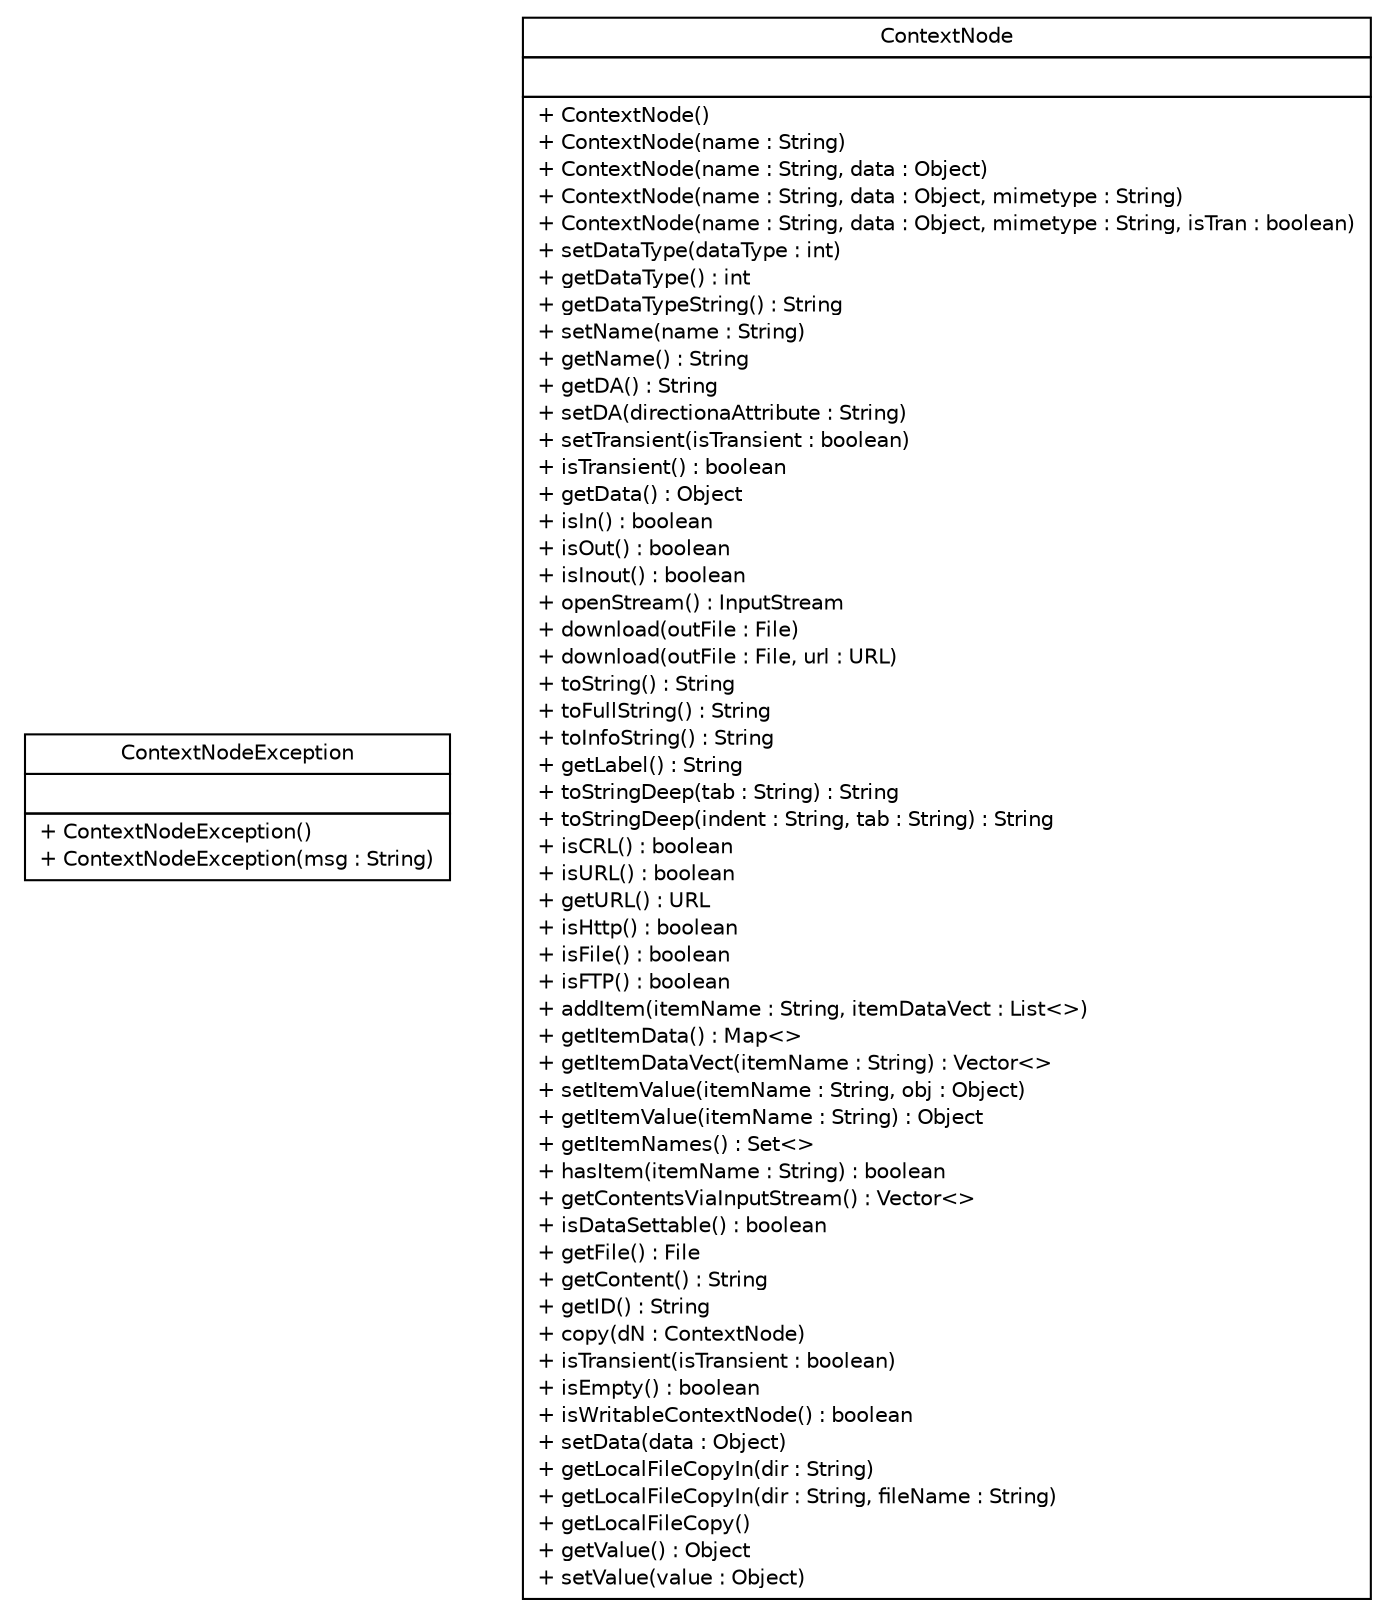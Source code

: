 #!/usr/local/bin/dot
#
# Class diagram 
# Generated by UMLGraph version R5_6 (http://www.umlgraph.org/)
#

digraph G {
	edge [fontname="Helvetica",fontsize=10,labelfontname="Helvetica",labelfontsize=10];
	node [fontname="Helvetica",fontsize=10,shape=plaintext];
	nodesep=0.25;
	ranksep=0.5;
	// sorcer.core.context.node.ContextNodeException
	c4142 [label=<<table title="sorcer.core.context.node.ContextNodeException" border="0" cellborder="1" cellspacing="0" cellpadding="2" port="p" href="./ContextNodeException.html">
		<tr><td><table border="0" cellspacing="0" cellpadding="1">
<tr><td align="center" balign="center"> ContextNodeException </td></tr>
		</table></td></tr>
		<tr><td><table border="0" cellspacing="0" cellpadding="1">
<tr><td align="left" balign="left">  </td></tr>
		</table></td></tr>
		<tr><td><table border="0" cellspacing="0" cellpadding="1">
<tr><td align="left" balign="left"> + ContextNodeException() </td></tr>
<tr><td align="left" balign="left"> + ContextNodeException(msg : String) </td></tr>
		</table></td></tr>
		</table>>, URL="./ContextNodeException.html", fontname="Helvetica", fontcolor="black", fontsize=10.0];
	// sorcer.core.context.node.ContextNode
	c4143 [label=<<table title="sorcer.core.context.node.ContextNode" border="0" cellborder="1" cellspacing="0" cellpadding="2" port="p" href="./ContextNode.html">
		<tr><td><table border="0" cellspacing="0" cellpadding="1">
<tr><td align="center" balign="center"> ContextNode </td></tr>
		</table></td></tr>
		<tr><td><table border="0" cellspacing="0" cellpadding="1">
<tr><td align="left" balign="left">  </td></tr>
		</table></td></tr>
		<tr><td><table border="0" cellspacing="0" cellpadding="1">
<tr><td align="left" balign="left"> + ContextNode() </td></tr>
<tr><td align="left" balign="left"> + ContextNode(name : String) </td></tr>
<tr><td align="left" balign="left"> + ContextNode(name : String, data : Object) </td></tr>
<tr><td align="left" balign="left"> + ContextNode(name : String, data : Object, mimetype : String) </td></tr>
<tr><td align="left" balign="left"> + ContextNode(name : String, data : Object, mimetype : String, isTran : boolean) </td></tr>
<tr><td align="left" balign="left"> + setDataType(dataType : int) </td></tr>
<tr><td align="left" balign="left"> + getDataType() : int </td></tr>
<tr><td align="left" balign="left"> + getDataTypeString() : String </td></tr>
<tr><td align="left" balign="left"> + setName(name : String) </td></tr>
<tr><td align="left" balign="left"> + getName() : String </td></tr>
<tr><td align="left" balign="left"> + getDA() : String </td></tr>
<tr><td align="left" balign="left"> + setDA(directionaAttribute : String) </td></tr>
<tr><td align="left" balign="left"> + setTransient(isTransient : boolean) </td></tr>
<tr><td align="left" balign="left"> + isTransient() : boolean </td></tr>
<tr><td align="left" balign="left"> + getData() : Object </td></tr>
<tr><td align="left" balign="left"> + isIn() : boolean </td></tr>
<tr><td align="left" balign="left"> + isOut() : boolean </td></tr>
<tr><td align="left" balign="left"> + isInout() : boolean </td></tr>
<tr><td align="left" balign="left"> + openStream() : InputStream </td></tr>
<tr><td align="left" balign="left"> + download(outFile : File) </td></tr>
<tr><td align="left" balign="left"> + download(outFile : File, url : URL) </td></tr>
<tr><td align="left" balign="left"> + toString() : String </td></tr>
<tr><td align="left" balign="left"> + toFullString() : String </td></tr>
<tr><td align="left" balign="left"> + toInfoString() : String </td></tr>
<tr><td align="left" balign="left"> + getLabel() : String </td></tr>
<tr><td align="left" balign="left"> + toStringDeep(tab : String) : String </td></tr>
<tr><td align="left" balign="left"> + toStringDeep(indent : String, tab : String) : String </td></tr>
<tr><td align="left" balign="left"> + isCRL() : boolean </td></tr>
<tr><td align="left" balign="left"> + isURL() : boolean </td></tr>
<tr><td align="left" balign="left"> + getURL() : URL </td></tr>
<tr><td align="left" balign="left"> + isHttp() : boolean </td></tr>
<tr><td align="left" balign="left"> + isFile() : boolean </td></tr>
<tr><td align="left" balign="left"> + isFTP() : boolean </td></tr>
<tr><td align="left" balign="left"> + addItem(itemName : String, itemDataVect : List&lt;&gt;) </td></tr>
<tr><td align="left" balign="left"> + getItemData() : Map&lt;&gt; </td></tr>
<tr><td align="left" balign="left"> + getItemDataVect(itemName : String) : Vector&lt;&gt; </td></tr>
<tr><td align="left" balign="left"> + setItemValue(itemName : String, obj : Object) </td></tr>
<tr><td align="left" balign="left"> + getItemValue(itemName : String) : Object </td></tr>
<tr><td align="left" balign="left"> + getItemNames() : Set&lt;&gt; </td></tr>
<tr><td align="left" balign="left"> + hasItem(itemName : String) : boolean </td></tr>
<tr><td align="left" balign="left"> + getContentsViaInputStream() : Vector&lt;&gt; </td></tr>
<tr><td align="left" balign="left"> + isDataSettable() : boolean </td></tr>
<tr><td align="left" balign="left"> + getFile() : File </td></tr>
<tr><td align="left" balign="left"> + getContent() : String </td></tr>
<tr><td align="left" balign="left"> + getID() : String </td></tr>
<tr><td align="left" balign="left"> + copy(dN : ContextNode) </td></tr>
<tr><td align="left" balign="left"> + isTransient(isTransient : boolean) </td></tr>
<tr><td align="left" balign="left"> + isEmpty() : boolean </td></tr>
<tr><td align="left" balign="left"> + isWritableContextNode() : boolean </td></tr>
<tr><td align="left" balign="left"> + setData(data : Object) </td></tr>
<tr><td align="left" balign="left"> + getLocalFileCopyIn(dir : String) </td></tr>
<tr><td align="left" balign="left"> + getLocalFileCopyIn(dir : String, fileName : String) </td></tr>
<tr><td align="left" balign="left"> + getLocalFileCopy() </td></tr>
<tr><td align="left" balign="left"> + getValue() : Object </td></tr>
<tr><td align="left" balign="left"> + setValue(value : Object) </td></tr>
		</table></td></tr>
		</table>>, URL="./ContextNode.html", fontname="Helvetica", fontcolor="black", fontsize=10.0];
}

